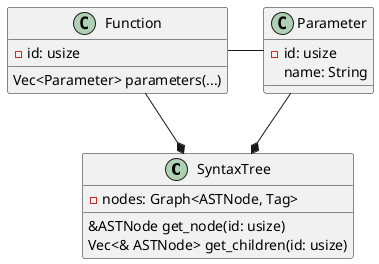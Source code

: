 @startuml
'https://plantuml.com/class-diagram

class SyntaxTree {
    -nodes: Graph<ASTNode, Tag>
    &ASTNode get_node(id: usize)
    Vec<& ASTNode> get_children(id: usize)
}

class Function {
    -id: usize
    Vec<Parameter> parameters(...)
}

class Parameter {
    -id: usize
    name: String
}

Function - Parameter

Function --* SyntaxTree
Parameter --* SyntaxTree

@enduml